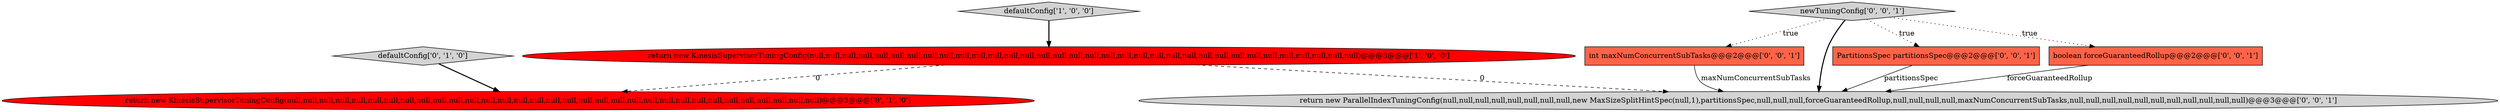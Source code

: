 digraph {
6 [style = filled, label = "int maxNumConcurrentSubTasks@@@2@@@['0', '0', '1']", fillcolor = tomato, shape = box image = "AAA0AAABBB3BBB"];
1 [style = filled, label = "return new KinesisSupervisorTuningConfig(null,null,null,null,null,null,null,null,null,null,null,null,null,null,null,null,null,null,null,null,null,null,null,null,null,null,null,null,null,null,null,null,null,null)@@@3@@@['1', '0', '0']", fillcolor = red, shape = ellipse image = "AAA1AAABBB1BBB"];
4 [style = filled, label = "newTuningConfig['0', '0', '1']", fillcolor = lightgray, shape = diamond image = "AAA0AAABBB3BBB"];
2 [style = filled, label = "defaultConfig['0', '1', '0']", fillcolor = lightgray, shape = diamond image = "AAA0AAABBB2BBB"];
8 [style = filled, label = "return new ParallelIndexTuningConfig(null,null,null,null,null,null,null,null,new MaxSizeSplitHintSpec(null,1),partitionsSpec,null,null,null,forceGuaranteedRollup,null,null,null,null,maxNumConcurrentSubTasks,null,null,null,null,null,null,null,null,null,null,null)@@@3@@@['0', '0', '1']", fillcolor = lightgray, shape = ellipse image = "AAA0AAABBB3BBB"];
5 [style = filled, label = "PartitionsSpec partitionsSpec@@@2@@@['0', '0', '1']", fillcolor = tomato, shape = box image = "AAA0AAABBB3BBB"];
3 [style = filled, label = "return new KinesisSupervisorTuningConfig(null,null,null,null,null,null,null,null,null,null,null,null,null,null,null,null,null,null,null,null,null,null,null,null,null,null,null,null,null,null,null,null,null)@@@3@@@['0', '1', '0']", fillcolor = red, shape = ellipse image = "AAA1AAABBB2BBB"];
0 [style = filled, label = "defaultConfig['1', '0', '0']", fillcolor = lightgray, shape = diamond image = "AAA0AAABBB1BBB"];
7 [style = filled, label = "boolean forceGuaranteedRollup@@@2@@@['0', '0', '1']", fillcolor = tomato, shape = box image = "AAA0AAABBB3BBB"];
4->6 [style = dotted, label="true"];
7->8 [style = solid, label="forceGuaranteedRollup"];
4->8 [style = bold, label=""];
4->5 [style = dotted, label="true"];
4->7 [style = dotted, label="true"];
1->8 [style = dashed, label="0"];
6->8 [style = solid, label="maxNumConcurrentSubTasks"];
1->3 [style = dashed, label="0"];
5->8 [style = solid, label="partitionsSpec"];
0->1 [style = bold, label=""];
2->3 [style = bold, label=""];
}
